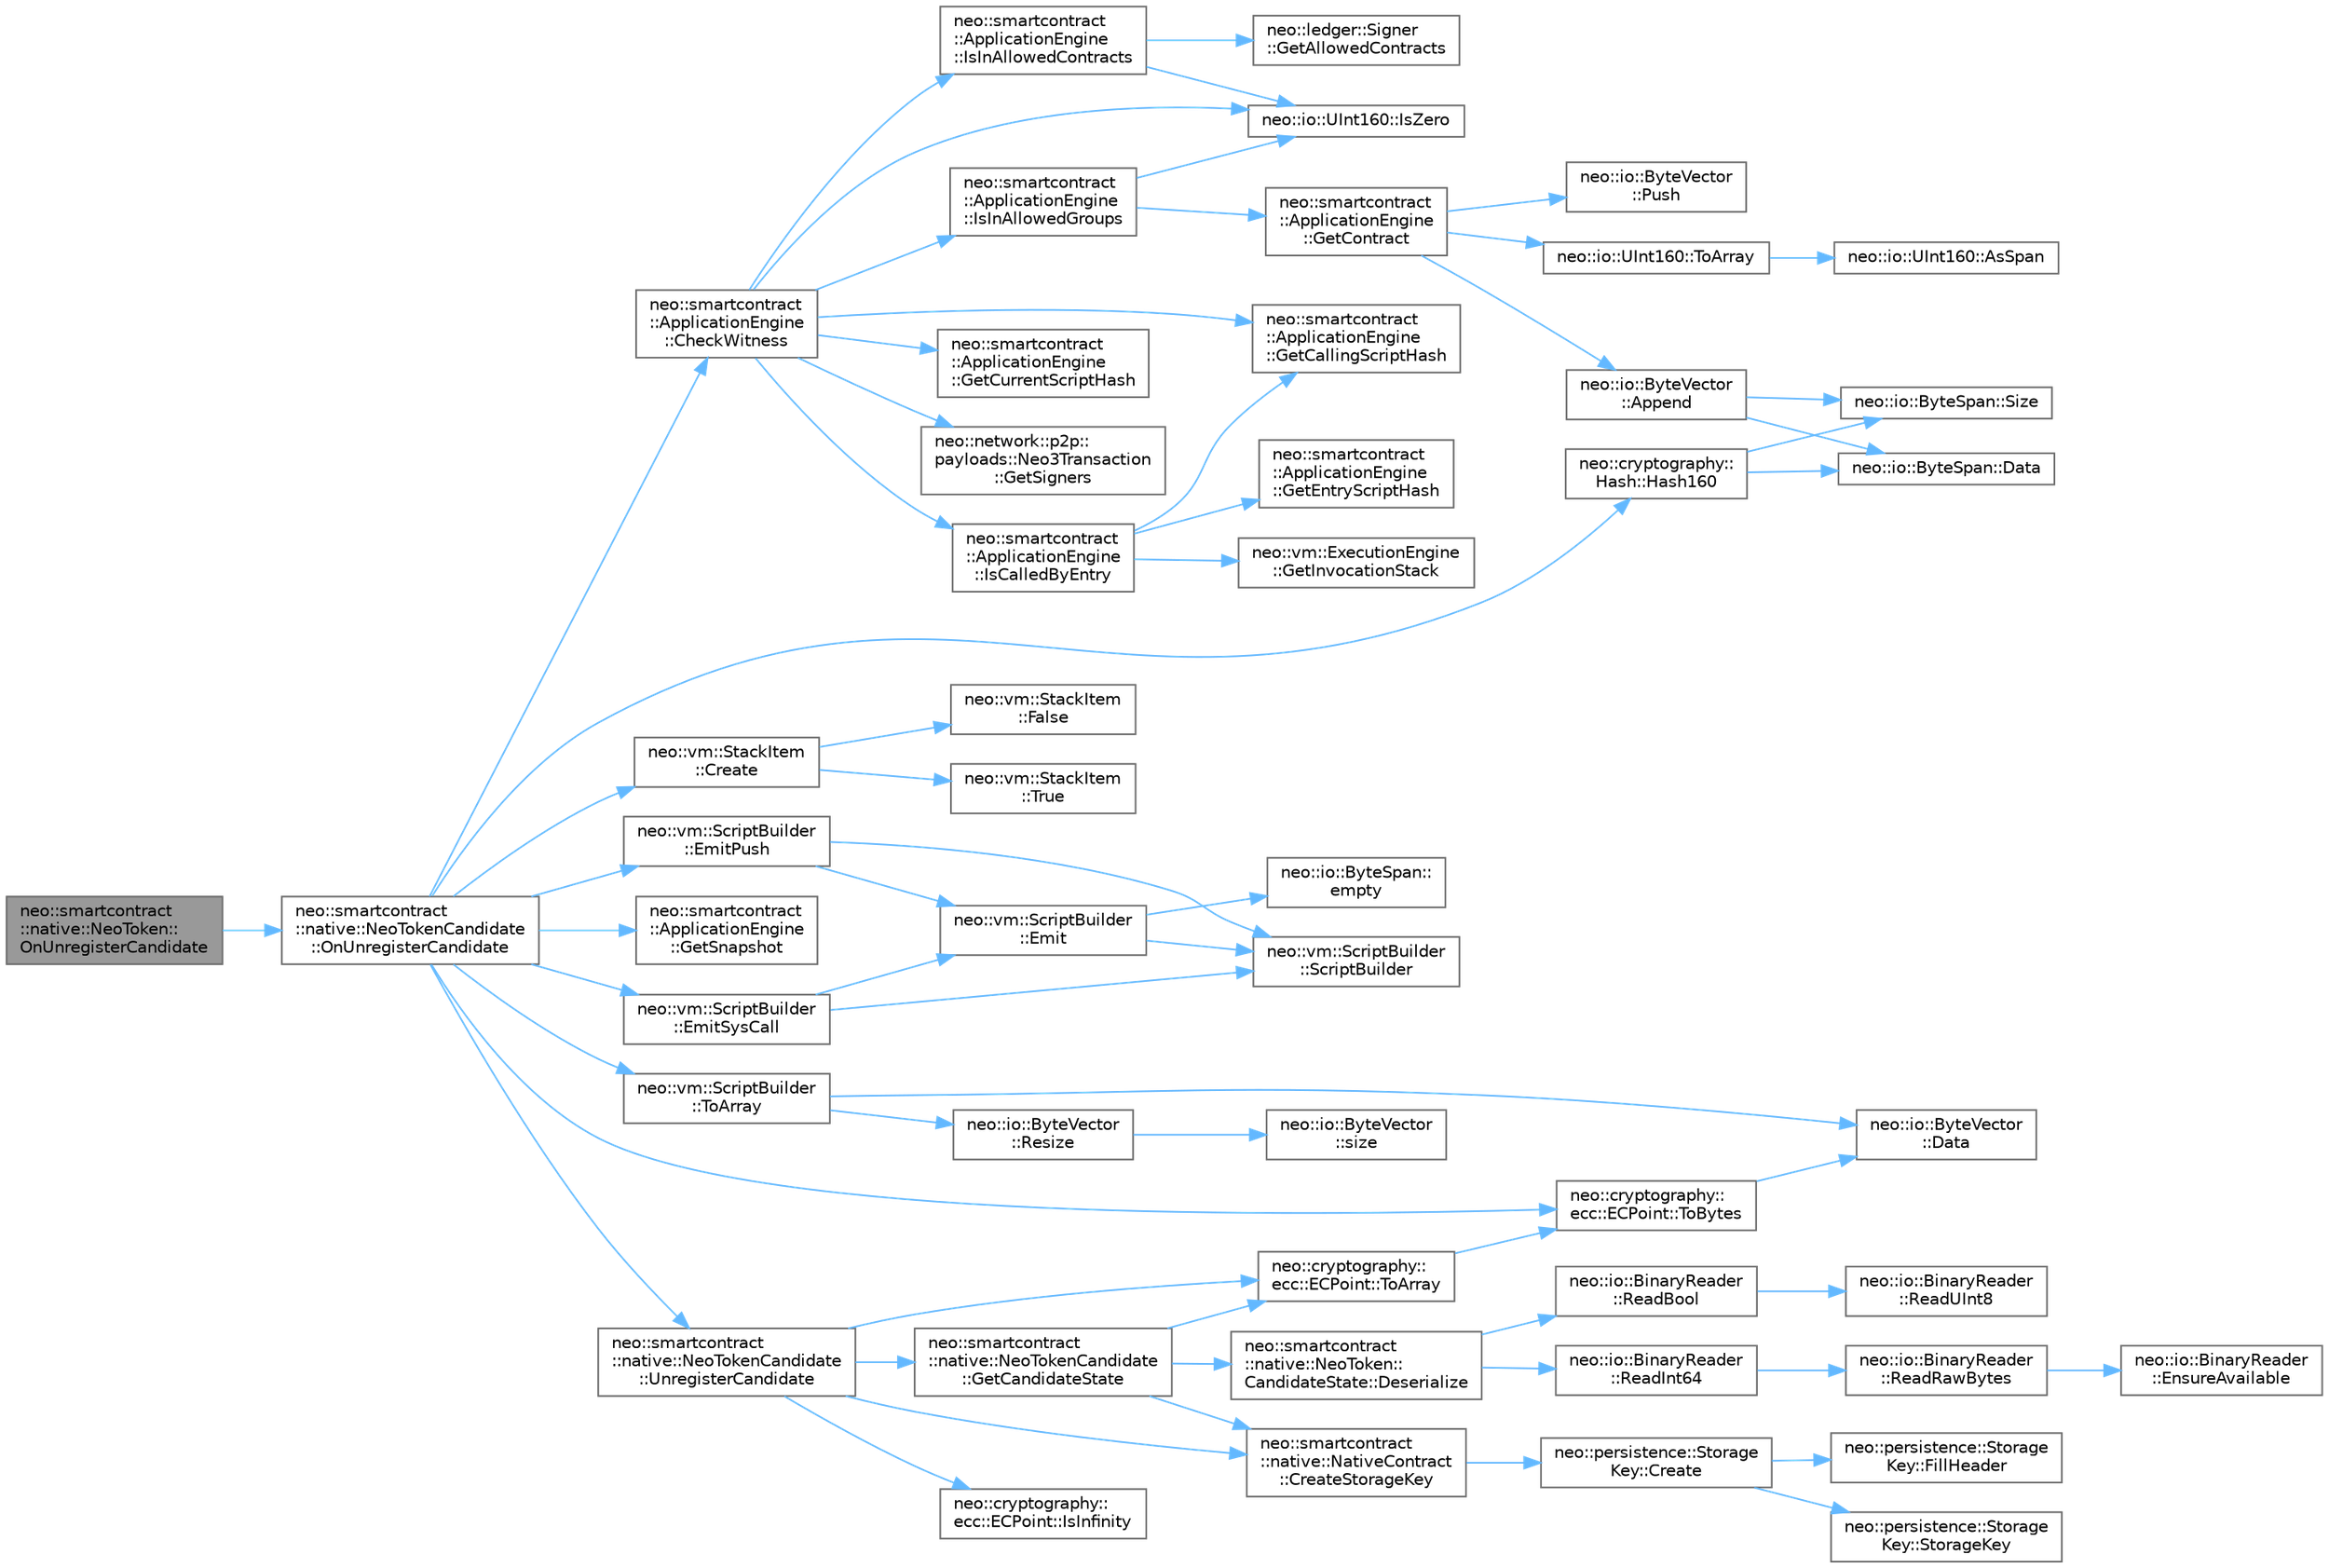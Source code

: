digraph "neo::smartcontract::native::NeoToken::OnUnregisterCandidate"
{
 // LATEX_PDF_SIZE
  bgcolor="transparent";
  edge [fontname=Helvetica,fontsize=10,labelfontname=Helvetica,labelfontsize=10];
  node [fontname=Helvetica,fontsize=10,shape=box,height=0.2,width=0.4];
  rankdir="LR";
  Node1 [id="Node000001",label="neo::smartcontract\l::native::NeoToken::\lOnUnregisterCandidate",height=0.2,width=0.4,color="gray40", fillcolor="grey60", style="filled", fontcolor="black",tooltip="Handles the unregisterCandidate method."];
  Node1 -> Node2 [id="edge61_Node000001_Node000002",color="steelblue1",style="solid",tooltip=" "];
  Node2 [id="Node000002",label="neo::smartcontract\l::native::NeoTokenCandidate\l::OnUnregisterCandidate",height=0.2,width=0.4,color="grey40", fillcolor="white", style="filled",URL="$classneo_1_1smartcontract_1_1native_1_1_neo_token_candidate.html#a72c3de5111086ddc93a70b430a3c072f",tooltip="Handles the unregisterCandidate method."];
  Node2 -> Node3 [id="edge62_Node000002_Node000003",color="steelblue1",style="solid",tooltip=" "];
  Node3 [id="Node000003",label="neo::smartcontract\l::ApplicationEngine\l::CheckWitness",height=0.2,width=0.4,color="grey40", fillcolor="white", style="filled",URL="$classneo_1_1smartcontract_1_1_application_engine.html#a4be82b2a3a2a0e53de3b731ac2418e91",tooltip="Checks if the witness is valid."];
  Node3 -> Node4 [id="edge63_Node000003_Node000004",color="steelblue1",style="solid",tooltip=" "];
  Node4 [id="Node000004",label="neo::smartcontract\l::ApplicationEngine\l::GetCallingScriptHash",height=0.2,width=0.4,color="grey40", fillcolor="white", style="filled",URL="$classneo_1_1smartcontract_1_1_application_engine.html#aad5c406f892265f2c4e9717edba873d0",tooltip="Gets the calling script hash."];
  Node3 -> Node5 [id="edge64_Node000003_Node000005",color="steelblue1",style="solid",tooltip=" "];
  Node5 [id="Node000005",label="neo::smartcontract\l::ApplicationEngine\l::GetCurrentScriptHash",height=0.2,width=0.4,color="grey40", fillcolor="white", style="filled",URL="$classneo_1_1smartcontract_1_1_application_engine.html#a51923971bcbc44d1d251edc00a54bfd2",tooltip="Gets the current script hash."];
  Node3 -> Node6 [id="edge65_Node000003_Node000006",color="steelblue1",style="solid",tooltip=" "];
  Node6 [id="Node000006",label="neo::network::p2p::\lpayloads::Neo3Transaction\l::GetSigners",height=0.2,width=0.4,color="grey40", fillcolor="white", style="filled",URL="$classneo_1_1network_1_1p2p_1_1payloads_1_1_neo3_transaction.html#a6978e51b07edf11fea3672eb79ebda72",tooltip="Gets the signers."];
  Node3 -> Node7 [id="edge66_Node000003_Node000007",color="steelblue1",style="solid",tooltip=" "];
  Node7 [id="Node000007",label="neo::smartcontract\l::ApplicationEngine\l::IsCalledByEntry",height=0.2,width=0.4,color="grey40", fillcolor="white", style="filled",URL="$classneo_1_1smartcontract_1_1_application_engine.html#a0e1df260a87deaf6b0318adf0970489a",tooltip=" "];
  Node7 -> Node4 [id="edge67_Node000007_Node000004",color="steelblue1",style="solid",tooltip=" "];
  Node7 -> Node8 [id="edge68_Node000007_Node000008",color="steelblue1",style="solid",tooltip=" "];
  Node8 [id="Node000008",label="neo::smartcontract\l::ApplicationEngine\l::GetEntryScriptHash",height=0.2,width=0.4,color="grey40", fillcolor="white", style="filled",URL="$classneo_1_1smartcontract_1_1_application_engine.html#a2be6d2d795c94e0ee7de0736dc2af4ec",tooltip="Gets the entry script hash."];
  Node7 -> Node9 [id="edge69_Node000007_Node000009",color="steelblue1",style="solid",tooltip=" "];
  Node9 [id="Node000009",label="neo::vm::ExecutionEngine\l::GetInvocationStack",height=0.2,width=0.4,color="grey40", fillcolor="white", style="filled",URL="$classneo_1_1vm_1_1_execution_engine.html#a91d0c0db6d95f8ceb2969cf9a397b21c",tooltip="Gets the invocation stack."];
  Node3 -> Node10 [id="edge70_Node000003_Node000010",color="steelblue1",style="solid",tooltip=" "];
  Node10 [id="Node000010",label="neo::smartcontract\l::ApplicationEngine\l::IsInAllowedContracts",height=0.2,width=0.4,color="grey40", fillcolor="white", style="filled",URL="$classneo_1_1smartcontract_1_1_application_engine.html#a5c3a1800a8e3a33f62f6f4569093bcfa",tooltip=" "];
  Node10 -> Node11 [id="edge71_Node000010_Node000011",color="steelblue1",style="solid",tooltip=" "];
  Node11 [id="Node000011",label="neo::ledger::Signer\l::GetAllowedContracts",height=0.2,width=0.4,color="grey40", fillcolor="white", style="filled",URL="$classneo_1_1ledger_1_1_signer.html#ac6550386081f7752e99e7a6bfc94a39c",tooltip="Gets the allowed contracts."];
  Node10 -> Node12 [id="edge72_Node000010_Node000012",color="steelblue1",style="solid",tooltip=" "];
  Node12 [id="Node000012",label="neo::io::UInt160::IsZero",height=0.2,width=0.4,color="grey40", fillcolor="white", style="filled",URL="$classneo_1_1io_1_1_u_int160.html#af6eb7ff964875651d53f8195bf3dcea1",tooltip="Checks if this UInt160 is zero."];
  Node3 -> Node13 [id="edge73_Node000003_Node000013",color="steelblue1",style="solid",tooltip=" "];
  Node13 [id="Node000013",label="neo::smartcontract\l::ApplicationEngine\l::IsInAllowedGroups",height=0.2,width=0.4,color="grey40", fillcolor="white", style="filled",URL="$classneo_1_1smartcontract_1_1_application_engine.html#a5845b07abae759f4c543daf89c09763c",tooltip=" "];
  Node13 -> Node14 [id="edge74_Node000013_Node000014",color="steelblue1",style="solid",tooltip=" "];
  Node14 [id="Node000014",label="neo::smartcontract\l::ApplicationEngine\l::GetContract",height=0.2,width=0.4,color="grey40", fillcolor="white", style="filled",URL="$classneo_1_1smartcontract_1_1_application_engine.html#aab38d577e09dab34b160475075ef9d19",tooltip=" "];
  Node14 -> Node15 [id="edge75_Node000014_Node000015",color="steelblue1",style="solid",tooltip=" "];
  Node15 [id="Node000015",label="neo::io::ByteVector\l::Append",height=0.2,width=0.4,color="grey40", fillcolor="white", style="filled",URL="$classneo_1_1io_1_1_byte_vector.html#a08fe2080218bc11daedc416387e6f37e",tooltip="Appends data to the ByteVector."];
  Node15 -> Node16 [id="edge76_Node000015_Node000016",color="steelblue1",style="solid",tooltip=" "];
  Node16 [id="Node000016",label="neo::io::ByteSpan::Data",height=0.2,width=0.4,color="grey40", fillcolor="white", style="filled",URL="$classneo_1_1io_1_1_byte_span.html#a0285a19eb5cd212ecd1079e0bc5e494c",tooltip="Gets a pointer to the data."];
  Node15 -> Node17 [id="edge77_Node000015_Node000017",color="steelblue1",style="solid",tooltip=" "];
  Node17 [id="Node000017",label="neo::io::ByteSpan::Size",height=0.2,width=0.4,color="grey40", fillcolor="white", style="filled",URL="$classneo_1_1io_1_1_byte_span.html#a4a869430800a37dcbeefac6f36468fcb",tooltip="Gets the size of the ByteSpan."];
  Node14 -> Node18 [id="edge78_Node000014_Node000018",color="steelblue1",style="solid",tooltip=" "];
  Node18 [id="Node000018",label="neo::io::ByteVector\l::Push",height=0.2,width=0.4,color="grey40", fillcolor="white", style="filled",URL="$classneo_1_1io_1_1_byte_vector.html#a57eb840afcbc9cd7b784081f9f546dab",tooltip="Pushes a byte to the end of the ByteVector."];
  Node14 -> Node19 [id="edge79_Node000014_Node000019",color="steelblue1",style="solid",tooltip=" "];
  Node19 [id="Node000019",label="neo::io::UInt160::ToArray",height=0.2,width=0.4,color="grey40", fillcolor="white", style="filled",URL="$classneo_1_1io_1_1_u_int160.html#a947ec4601aad300d141e2a5f3584d4d3",tooltip="Converts the UInt160 to a ByteVector."];
  Node19 -> Node20 [id="edge80_Node000019_Node000020",color="steelblue1",style="solid",tooltip=" "];
  Node20 [id="Node000020",label="neo::io::UInt160::AsSpan",height=0.2,width=0.4,color="grey40", fillcolor="white", style="filled",URL="$classneo_1_1io_1_1_u_int160.html#a7e537e6035701cc08bf7eb8e9ff5d8e6",tooltip="Converts the UInt160 to a ByteSpan."];
  Node13 -> Node12 [id="edge81_Node000013_Node000012",color="steelblue1",style="solid",tooltip=" "];
  Node3 -> Node12 [id="edge82_Node000003_Node000012",color="steelblue1",style="solid",tooltip=" "];
  Node2 -> Node21 [id="edge83_Node000002_Node000021",color="steelblue1",style="solid",tooltip=" "];
  Node21 [id="Node000021",label="neo::vm::StackItem\l::Create",height=0.2,width=0.4,color="grey40", fillcolor="white", style="filled",URL="$classneo_1_1vm_1_1_stack_item.html#a1d67a8c02d58d56410378b997c2e7855",tooltip="Creates a primitive stack item."];
  Node21 -> Node22 [id="edge84_Node000021_Node000022",color="steelblue1",style="solid",tooltip=" "];
  Node22 [id="Node000022",label="neo::vm::StackItem\l::False",height=0.2,width=0.4,color="grey40", fillcolor="white", style="filled",URL="$classneo_1_1vm_1_1_stack_item.html#a759c1a70f6481936eb089083a5fa2d4e",tooltip="Gets the false stack item."];
  Node21 -> Node23 [id="edge85_Node000021_Node000023",color="steelblue1",style="solid",tooltip=" "];
  Node23 [id="Node000023",label="neo::vm::StackItem\l::True",height=0.2,width=0.4,color="grey40", fillcolor="white", style="filled",URL="$classneo_1_1vm_1_1_stack_item.html#ac5c88a02b66663d80e61942bb425391c",tooltip="Gets the true stack item."];
  Node2 -> Node24 [id="edge86_Node000002_Node000024",color="steelblue1",style="solid",tooltip=" "];
  Node24 [id="Node000024",label="neo::vm::ScriptBuilder\l::EmitPush",height=0.2,width=0.4,color="grey40", fillcolor="white", style="filled",URL="$classneo_1_1vm_1_1_script_builder.html#a9c3a57dae9d66ad4d9e9200b66a0ddb7",tooltip="Emits a push instruction with the specified number."];
  Node24 -> Node25 [id="edge87_Node000024_Node000025",color="steelblue1",style="solid",tooltip=" "];
  Node25 [id="Node000025",label="neo::vm::ScriptBuilder\l::Emit",height=0.2,width=0.4,color="grey40", fillcolor="white", style="filled",URL="$classneo_1_1vm_1_1_script_builder.html#ab1877cdf9881d1a79f2286688ec2c562",tooltip="Emits an instruction with the specified OpCode and operand."];
  Node25 -> Node26 [id="edge88_Node000025_Node000026",color="steelblue1",style="solid",tooltip=" "];
  Node26 [id="Node000026",label="neo::io::ByteSpan::\lempty",height=0.2,width=0.4,color="grey40", fillcolor="white", style="filled",URL="$classneo_1_1io_1_1_byte_span.html#aab84b50728599e4c9424a7cf8f62e155",tooltip="Checks if the ByteSpan is empty (STL compatibility)."];
  Node25 -> Node27 [id="edge89_Node000025_Node000027",color="steelblue1",style="solid",tooltip=" "];
  Node27 [id="Node000027",label="neo::vm::ScriptBuilder\l::ScriptBuilder",height=0.2,width=0.4,color="grey40", fillcolor="white", style="filled",URL="$classneo_1_1vm_1_1_script_builder.html#a66f287c318100ac25bc4914561653961",tooltip="Initializes a new instance of the ScriptBuilder class."];
  Node24 -> Node27 [id="edge90_Node000024_Node000027",color="steelblue1",style="solid",tooltip=" "];
  Node2 -> Node28 [id="edge91_Node000002_Node000028",color="steelblue1",style="solid",tooltip=" "];
  Node28 [id="Node000028",label="neo::vm::ScriptBuilder\l::EmitSysCall",height=0.2,width=0.4,color="grey40", fillcolor="white", style="filled",URL="$classneo_1_1vm_1_1_script_builder.html#ad107af0b6cc1c8927b6650844d4afc95",tooltip="Emits an instruction with OpCode.SYSCALL."];
  Node28 -> Node25 [id="edge92_Node000028_Node000025",color="steelblue1",style="solid",tooltip=" "];
  Node28 -> Node27 [id="edge93_Node000028_Node000027",color="steelblue1",style="solid",tooltip=" "];
  Node2 -> Node29 [id="edge94_Node000002_Node000029",color="steelblue1",style="solid",tooltip=" "];
  Node29 [id="Node000029",label="neo::smartcontract\l::ApplicationEngine\l::GetSnapshot",height=0.2,width=0.4,color="grey40", fillcolor="white", style="filled",URL="$classneo_1_1smartcontract_1_1_application_engine.html#a4b11ba8a68aa0ac32ba0263c293ff1e4",tooltip="Gets the snapshot."];
  Node2 -> Node30 [id="edge95_Node000002_Node000030",color="steelblue1",style="solid",tooltip=" "];
  Node30 [id="Node000030",label="neo::cryptography::\lHash::Hash160",height=0.2,width=0.4,color="grey40", fillcolor="white", style="filled",URL="$classneo_1_1cryptography_1_1_hash.html#a7232977d38fc72caff4cd95b22342d10",tooltip="Computes Hash160 (RIPEMD160 of SHA256)."];
  Node30 -> Node16 [id="edge96_Node000030_Node000016",color="steelblue1",style="solid",tooltip=" "];
  Node30 -> Node17 [id="edge97_Node000030_Node000017",color="steelblue1",style="solid",tooltip=" "];
  Node2 -> Node31 [id="edge98_Node000002_Node000031",color="steelblue1",style="solid",tooltip=" "];
  Node31 [id="Node000031",label="neo::vm::ScriptBuilder\l::ToArray",height=0.2,width=0.4,color="grey40", fillcolor="white", style="filled",URL="$classneo_1_1vm_1_1_script_builder.html#a5528baaa67d1cb2c8641773dbd80ddfb",tooltip="Converts the value of this instance to a byte vector."];
  Node31 -> Node32 [id="edge99_Node000031_Node000032",color="steelblue1",style="solid",tooltip=" "];
  Node32 [id="Node000032",label="neo::io::ByteVector\l::Data",height=0.2,width=0.4,color="grey40", fillcolor="white", style="filled",URL="$classneo_1_1io_1_1_byte_vector.html#a971af50d2778c4435c924cf4b839e8a1",tooltip="Gets a pointer to the data."];
  Node31 -> Node33 [id="edge100_Node000031_Node000033",color="steelblue1",style="solid",tooltip=" "];
  Node33 [id="Node000033",label="neo::io::ByteVector\l::Resize",height=0.2,width=0.4,color="grey40", fillcolor="white", style="filled",URL="$classneo_1_1io_1_1_byte_vector.html#ac5d394e2ac6ef922486d6b635d0a9c28",tooltip="Resizes the ByteVector."];
  Node33 -> Node34 [id="edge101_Node000033_Node000034",color="steelblue1",style="solid",tooltip=" "];
  Node34 [id="Node000034",label="neo::io::ByteVector\l::size",height=0.2,width=0.4,color="grey40", fillcolor="white", style="filled",URL="$classneo_1_1io_1_1_byte_vector.html#aa810a2a94af643c2ec1e2400da53d3d7",tooltip="Gets the size of the ByteVector (STL compatibility)."];
  Node2 -> Node35 [id="edge102_Node000002_Node000035",color="steelblue1",style="solid",tooltip=" "];
  Node35 [id="Node000035",label="neo::cryptography::\lecc::ECPoint::ToBytes",height=0.2,width=0.4,color="grey40", fillcolor="white", style="filled",URL="$classneo_1_1cryptography_1_1ecc_1_1_e_c_point.html#acaf3aa20394e9261354877c0e64c8f37",tooltip="Converts this point to a byte array."];
  Node35 -> Node32 [id="edge103_Node000035_Node000032",color="steelblue1",style="solid",tooltip=" "];
  Node2 -> Node36 [id="edge104_Node000002_Node000036",color="steelblue1",style="solid",tooltip=" "];
  Node36 [id="Node000036",label="neo::smartcontract\l::native::NeoTokenCandidate\l::UnregisterCandidate",height=0.2,width=0.4,color="grey40", fillcolor="white", style="filled",URL="$classneo_1_1smartcontract_1_1native_1_1_neo_token_candidate.html#aaa1bfdc680f4f9b78c76ae0dafe4e2cc",tooltip="Unregisters a candidate."];
  Node36 -> Node37 [id="edge105_Node000036_Node000037",color="steelblue1",style="solid",tooltip=" "];
  Node37 [id="Node000037",label="neo::smartcontract\l::native::NativeContract\l::CreateStorageKey",height=0.2,width=0.4,color="grey40", fillcolor="white", style="filled",URL="$classneo_1_1smartcontract_1_1native_1_1_native_contract.html#a5a9ec24cc4c1584fb00fdf32f614dbd8",tooltip="Creates a storage key with the specified prefix."];
  Node37 -> Node38 [id="edge106_Node000037_Node000038",color="steelblue1",style="solid",tooltip=" "];
  Node38 [id="Node000038",label="neo::persistence::Storage\lKey::Create",height=0.2,width=0.4,color="grey40", fillcolor="white", style="filled",URL="$classneo_1_1persistence_1_1_storage_key.html#ae7001770e96642cfdb2f878c6264bf51",tooltip="Creates a storage key with contract ID and prefix."];
  Node38 -> Node39 [id="edge107_Node000038_Node000039",color="steelblue1",style="solid",tooltip=" "];
  Node39 [id="Node000039",label="neo::persistence::Storage\lKey::FillHeader",height=0.2,width=0.4,color="grey40", fillcolor="white", style="filled",URL="$classneo_1_1persistence_1_1_storage_key.html#a4a6ee8a47d7cfb0b3802d3697ddf571f",tooltip="Fills the header (contract ID + prefix) into a span."];
  Node38 -> Node40 [id="edge108_Node000038_Node000040",color="steelblue1",style="solid",tooltip=" "];
  Node40 [id="Node000040",label="neo::persistence::Storage\lKey::StorageKey",height=0.2,width=0.4,color="grey40", fillcolor="white", style="filled",URL="$classneo_1_1persistence_1_1_storage_key.html#a26e71bde9629f81837c84d69d83fd75a",tooltip="Constructs an empty StorageKey."];
  Node36 -> Node41 [id="edge109_Node000036_Node000041",color="steelblue1",style="solid",tooltip=" "];
  Node41 [id="Node000041",label="neo::smartcontract\l::native::NeoTokenCandidate\l::GetCandidateState",height=0.2,width=0.4,color="grey40", fillcolor="white", style="filled",URL="$classneo_1_1smartcontract_1_1native_1_1_neo_token_candidate.html#a8b1144886bf0a59b007b4e1bf406aeb9",tooltip="Gets the candidate state."];
  Node41 -> Node37 [id="edge110_Node000041_Node000037",color="steelblue1",style="solid",tooltip=" "];
  Node41 -> Node42 [id="edge111_Node000041_Node000042",color="steelblue1",style="solid",tooltip=" "];
  Node42 [id="Node000042",label="neo::smartcontract\l::native::NeoToken::\lCandidateState::Deserialize",height=0.2,width=0.4,color="grey40", fillcolor="white", style="filled",URL="$structneo_1_1smartcontract_1_1native_1_1_neo_token_1_1_candidate_state.html#a4b3588cff845e246d112020fcd7b7974",tooltip=" "];
  Node42 -> Node43 [id="edge112_Node000042_Node000043",color="steelblue1",style="solid",tooltip=" "];
  Node43 [id="Node000043",label="neo::io::BinaryReader\l::ReadBool",height=0.2,width=0.4,color="grey40", fillcolor="white", style="filled",URL="$classneo_1_1io_1_1_binary_reader.html#a94aba9dfe2eb624fd626466227ccf3a8",tooltip="Reads a boolean value from the stream."];
  Node43 -> Node44 [id="edge113_Node000043_Node000044",color="steelblue1",style="solid",tooltip=" "];
  Node44 [id="Node000044",label="neo::io::BinaryReader\l::ReadUInt8",height=0.2,width=0.4,color="grey40", fillcolor="white", style="filled",URL="$classneo_1_1io_1_1_binary_reader.html#a3b93ff9ad86d70fb5091267936092a59",tooltip="Reads an 8-bit unsigned integer from the stream."];
  Node42 -> Node45 [id="edge114_Node000042_Node000045",color="steelblue1",style="solid",tooltip=" "];
  Node45 [id="Node000045",label="neo::io::BinaryReader\l::ReadInt64",height=0.2,width=0.4,color="grey40", fillcolor="white", style="filled",URL="$classneo_1_1io_1_1_binary_reader.html#aa8429b0320e5dee44f55d511457eb9bb",tooltip="Reads a 64-bit signed integer from the stream."];
  Node45 -> Node46 [id="edge115_Node000045_Node000046",color="steelblue1",style="solid",tooltip=" "];
  Node46 [id="Node000046",label="neo::io::BinaryReader\l::ReadRawBytes",height=0.2,width=0.4,color="grey40", fillcolor="white", style="filled",URL="$classneo_1_1io_1_1_binary_reader.html#a890faf334a0500b4474a6b2f91e63e51",tooltip="Helper method to read raw bytes from either stream or memory."];
  Node46 -> Node47 [id="edge116_Node000046_Node000047",color="steelblue1",style="solid",tooltip=" "];
  Node47 [id="Node000047",label="neo::io::BinaryReader\l::EnsureAvailable",height=0.2,width=0.4,color="grey40", fillcolor="white", style="filled",URL="$classneo_1_1io_1_1_binary_reader.html#a2bfd19e979fbdb9b340cc8dd78a9ca72",tooltip="Checks if enough bytes are available to read."];
  Node41 -> Node48 [id="edge117_Node000041_Node000048",color="steelblue1",style="solid",tooltip=" "];
  Node48 [id="Node000048",label="neo::cryptography::\lecc::ECPoint::ToArray",height=0.2,width=0.4,color="grey40", fillcolor="white", style="filled",URL="$classneo_1_1cryptography_1_1ecc_1_1_e_c_point.html#ac78e405cf844e51af4f0830b2b392368",tooltip="Converts this point to a byte array (compressed format). This method matches the C# ECPoint...."];
  Node48 -> Node35 [id="edge118_Node000048_Node000035",color="steelblue1",style="solid",tooltip=" "];
  Node36 -> Node49 [id="edge119_Node000036_Node000049",color="steelblue1",style="solid",tooltip=" "];
  Node49 [id="Node000049",label="neo::cryptography::\lecc::ECPoint::IsInfinity",height=0.2,width=0.4,color="grey40", fillcolor="white", style="filled",URL="$classneo_1_1cryptography_1_1ecc_1_1_e_c_point.html#a635b1f023273b7557e605b238d9fecea",tooltip="Checks if this point is at infinity."];
  Node36 -> Node48 [id="edge120_Node000036_Node000048",color="steelblue1",style="solid",tooltip=" "];
}
